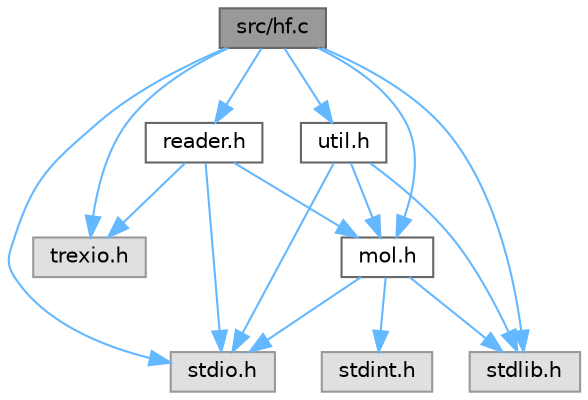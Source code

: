 digraph "src/hf.c"
{
 // LATEX_PDF_SIZE
  bgcolor="transparent";
  edge [fontname=Helvetica,fontsize=10,labelfontname=Helvetica,labelfontsize=10];
  node [fontname=Helvetica,fontsize=10,shape=box,height=0.2,width=0.4];
  Node1 [id="Node000001",label="src/hf.c",height=0.2,width=0.4,color="gray40", fillcolor="grey60", style="filled", fontcolor="black",tooltip="This module contains the functions for HF energy calculation."];
  Node1 -> Node2 [id="edge1_Node000001_Node000002",color="steelblue1",style="solid",tooltip=" "];
  Node2 [id="Node000002",label="stdio.h",height=0.2,width=0.4,color="grey60", fillcolor="#E0E0E0", style="filled",tooltip=" "];
  Node1 -> Node3 [id="edge2_Node000001_Node000003",color="steelblue1",style="solid",tooltip=" "];
  Node3 [id="Node000003",label="stdlib.h",height=0.2,width=0.4,color="grey60", fillcolor="#E0E0E0", style="filled",tooltip=" "];
  Node1 -> Node4 [id="edge3_Node000001_Node000004",color="steelblue1",style="solid",tooltip=" "];
  Node4 [id="Node000004",label="trexio.h",height=0.2,width=0.4,color="grey60", fillcolor="#E0E0E0", style="filled",tooltip=" "];
  Node1 -> Node5 [id="edge4_Node000001_Node000005",color="steelblue1",style="solid",tooltip=" "];
  Node5 [id="Node000005",label="reader.h",height=0.2,width=0.4,color="grey40", fillcolor="white", style="filled",URL="$reader_8h.html",tooltip="This module contains the functions for reading the trexio file."];
  Node5 -> Node2 [id="edge5_Node000005_Node000002",color="steelblue1",style="solid",tooltip=" "];
  Node5 -> Node4 [id="edge6_Node000005_Node000004",color="steelblue1",style="solid",tooltip=" "];
  Node5 -> Node6 [id="edge7_Node000005_Node000006",color="steelblue1",style="solid",tooltip=" "];
  Node6 [id="Node000006",label="mol.h",height=0.2,width=0.4,color="grey40", fillcolor="white", style="filled",URL="$mol_8h.html",tooltip="This module contains the Mol struct and functions for Mol struct."];
  Node6 -> Node2 [id="edge8_Node000006_Node000002",color="steelblue1",style="solid",tooltip=" "];
  Node6 -> Node3 [id="edge9_Node000006_Node000003",color="steelblue1",style="solid",tooltip=" "];
  Node6 -> Node7 [id="edge10_Node000006_Node000007",color="steelblue1",style="solid",tooltip=" "];
  Node7 [id="Node000007",label="stdint.h",height=0.2,width=0.4,color="grey60", fillcolor="#E0E0E0", style="filled",tooltip=" "];
  Node1 -> Node6 [id="edge11_Node000001_Node000006",color="steelblue1",style="solid",tooltip=" "];
  Node1 -> Node8 [id="edge12_Node000001_Node000008",color="steelblue1",style="solid",tooltip=" "];
  Node8 [id="Node000008",label="util.h",height=0.2,width=0.4,color="grey40", fillcolor="white", style="filled",URL="$util_8h.html",tooltip="This module contains the utility functions."];
  Node8 -> Node2 [id="edge13_Node000008_Node000002",color="steelblue1",style="solid",tooltip=" "];
  Node8 -> Node3 [id="edge14_Node000008_Node000003",color="steelblue1",style="solid",tooltip=" "];
  Node8 -> Node6 [id="edge15_Node000008_Node000006",color="steelblue1",style="solid",tooltip=" "];
}
